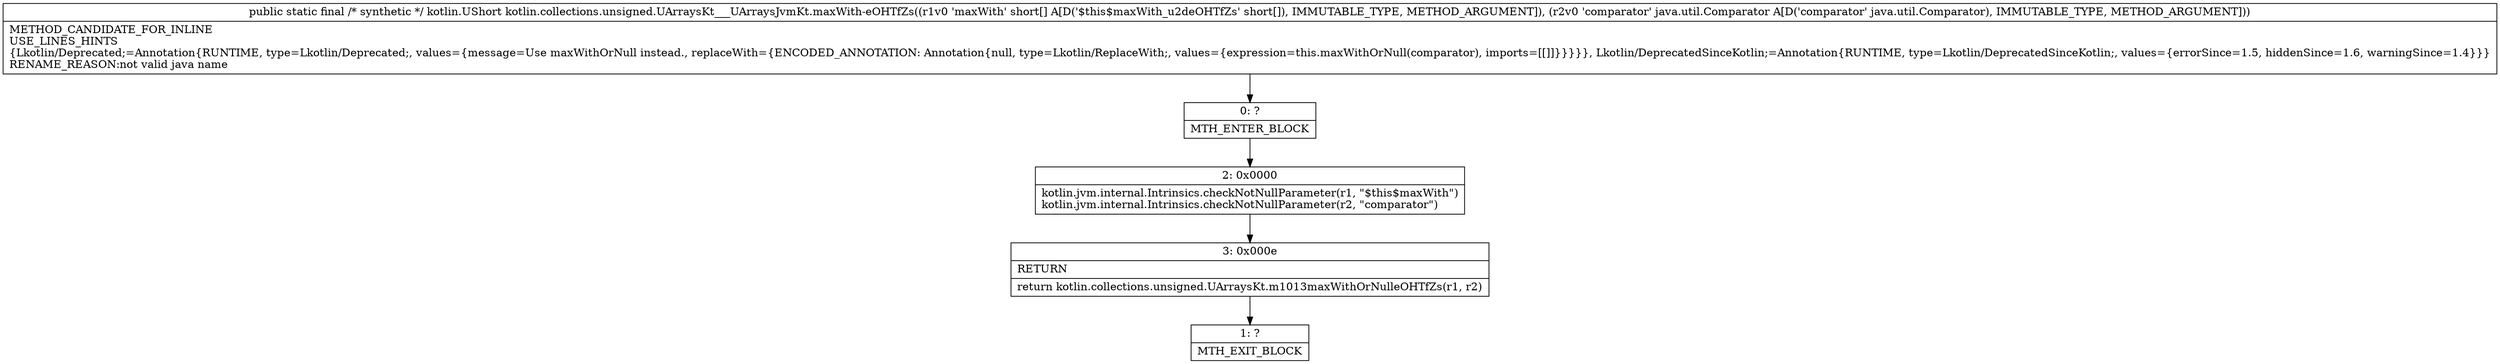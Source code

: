 digraph "CFG forkotlin.collections.unsigned.UArraysKt___UArraysJvmKt.maxWith\-eOHTfZs([SLjava\/util\/Comparator;)Lkotlin\/UShort;" {
Node_0 [shape=record,label="{0\:\ ?|MTH_ENTER_BLOCK\l}"];
Node_2 [shape=record,label="{2\:\ 0x0000|kotlin.jvm.internal.Intrinsics.checkNotNullParameter(r1, \"$this$maxWith\")\lkotlin.jvm.internal.Intrinsics.checkNotNullParameter(r2, \"comparator\")\l}"];
Node_3 [shape=record,label="{3\:\ 0x000e|RETURN\l|return kotlin.collections.unsigned.UArraysKt.m1013maxWithOrNulleOHTfZs(r1, r2)\l}"];
Node_1 [shape=record,label="{1\:\ ?|MTH_EXIT_BLOCK\l}"];
MethodNode[shape=record,label="{public static final \/* synthetic *\/ kotlin.UShort kotlin.collections.unsigned.UArraysKt___UArraysJvmKt.maxWith\-eOHTfZs((r1v0 'maxWith' short[] A[D('$this$maxWith_u2deOHTfZs' short[]), IMMUTABLE_TYPE, METHOD_ARGUMENT]), (r2v0 'comparator' java.util.Comparator A[D('comparator' java.util.Comparator), IMMUTABLE_TYPE, METHOD_ARGUMENT]))  | METHOD_CANDIDATE_FOR_INLINE\lUSE_LINES_HINTS\l\{Lkotlin\/Deprecated;=Annotation\{RUNTIME, type=Lkotlin\/Deprecated;, values=\{message=Use maxWithOrNull instead., replaceWith=\{ENCODED_ANNOTATION: Annotation\{null, type=Lkotlin\/ReplaceWith;, values=\{expression=this.maxWithOrNull(comparator), imports=[[]]\}\}\}\}\}, Lkotlin\/DeprecatedSinceKotlin;=Annotation\{RUNTIME, type=Lkotlin\/DeprecatedSinceKotlin;, values=\{errorSince=1.5, hiddenSince=1.6, warningSince=1.4\}\}\}\lRENAME_REASON:not valid java name\l}"];
MethodNode -> Node_0;Node_0 -> Node_2;
Node_2 -> Node_3;
Node_3 -> Node_1;
}

